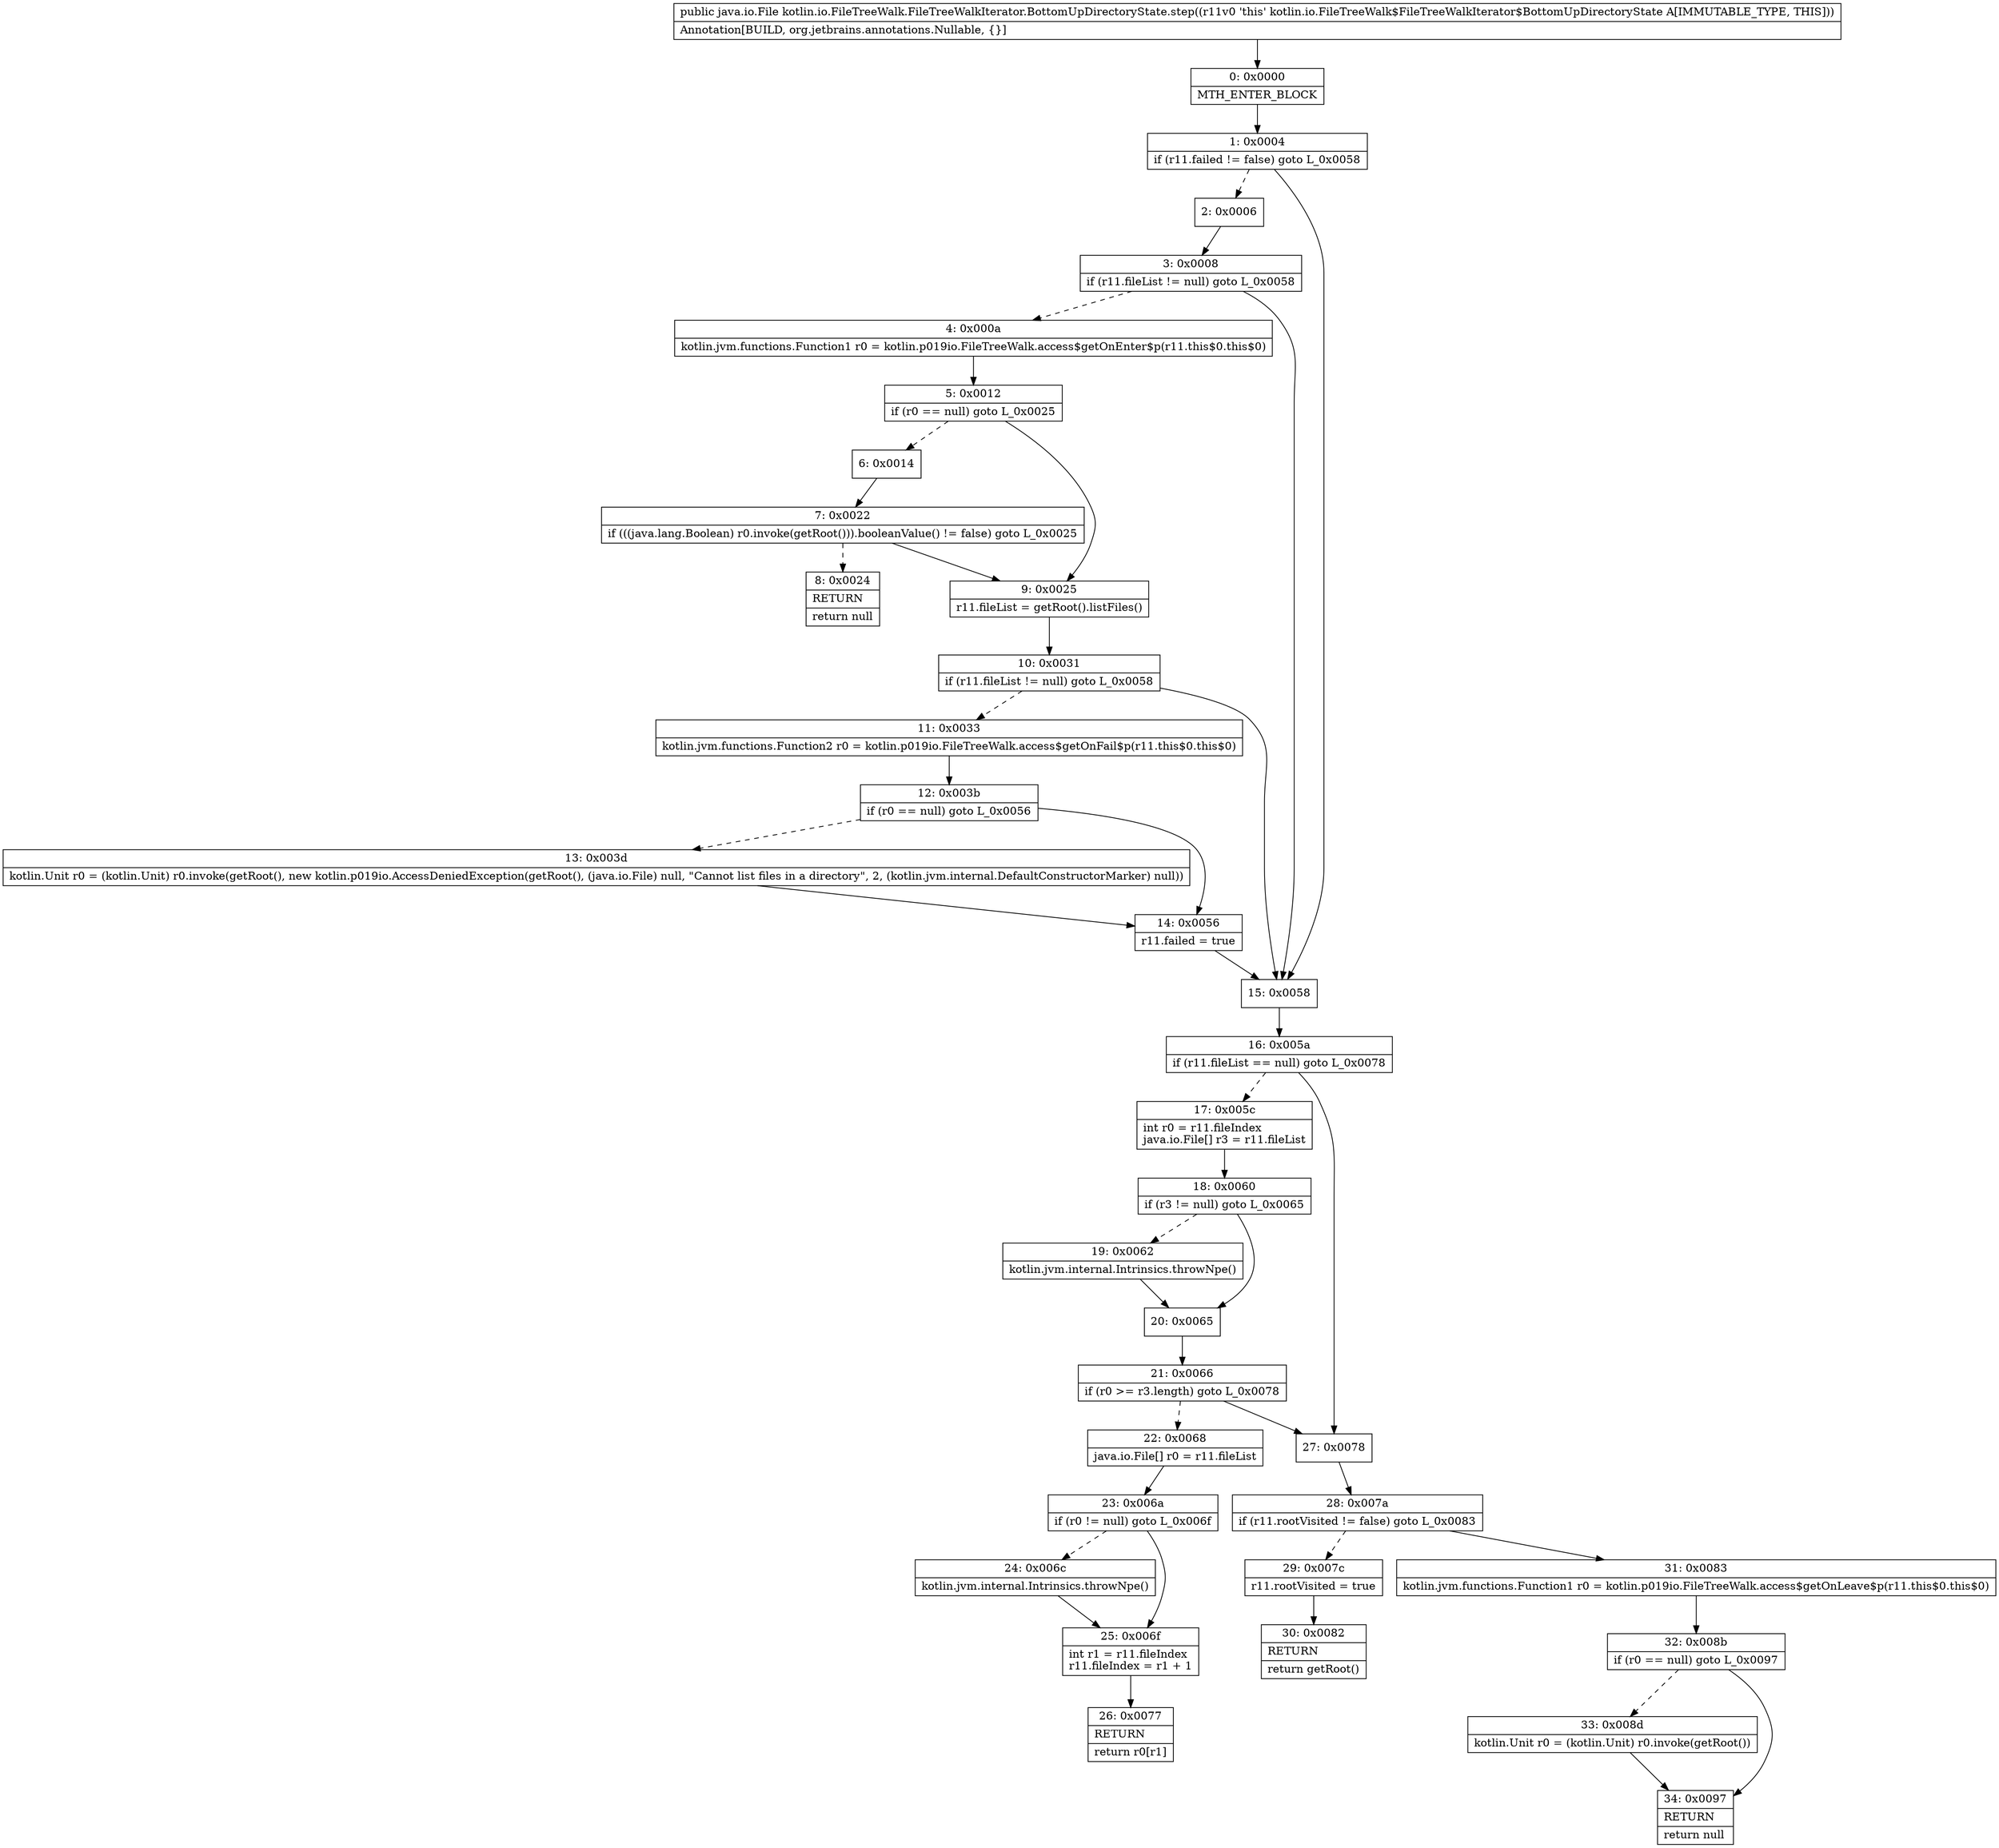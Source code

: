 digraph "CFG forkotlin.io.FileTreeWalk.FileTreeWalkIterator.BottomUpDirectoryState.step()Ljava\/io\/File;" {
Node_0 [shape=record,label="{0\:\ 0x0000|MTH_ENTER_BLOCK\l}"];
Node_1 [shape=record,label="{1\:\ 0x0004|if (r11.failed != false) goto L_0x0058\l}"];
Node_2 [shape=record,label="{2\:\ 0x0006}"];
Node_3 [shape=record,label="{3\:\ 0x0008|if (r11.fileList != null) goto L_0x0058\l}"];
Node_4 [shape=record,label="{4\:\ 0x000a|kotlin.jvm.functions.Function1 r0 = kotlin.p019io.FileTreeWalk.access$getOnEnter$p(r11.this$0.this$0)\l}"];
Node_5 [shape=record,label="{5\:\ 0x0012|if (r0 == null) goto L_0x0025\l}"];
Node_6 [shape=record,label="{6\:\ 0x0014}"];
Node_7 [shape=record,label="{7\:\ 0x0022|if (((java.lang.Boolean) r0.invoke(getRoot())).booleanValue() != false) goto L_0x0025\l}"];
Node_8 [shape=record,label="{8\:\ 0x0024|RETURN\l|return null\l}"];
Node_9 [shape=record,label="{9\:\ 0x0025|r11.fileList = getRoot().listFiles()\l}"];
Node_10 [shape=record,label="{10\:\ 0x0031|if (r11.fileList != null) goto L_0x0058\l}"];
Node_11 [shape=record,label="{11\:\ 0x0033|kotlin.jvm.functions.Function2 r0 = kotlin.p019io.FileTreeWalk.access$getOnFail$p(r11.this$0.this$0)\l}"];
Node_12 [shape=record,label="{12\:\ 0x003b|if (r0 == null) goto L_0x0056\l}"];
Node_13 [shape=record,label="{13\:\ 0x003d|kotlin.Unit r0 = (kotlin.Unit) r0.invoke(getRoot(), new kotlin.p019io.AccessDeniedException(getRoot(), (java.io.File) null, \"Cannot list files in a directory\", 2, (kotlin.jvm.internal.DefaultConstructorMarker) null))\l}"];
Node_14 [shape=record,label="{14\:\ 0x0056|r11.failed = true\l}"];
Node_15 [shape=record,label="{15\:\ 0x0058}"];
Node_16 [shape=record,label="{16\:\ 0x005a|if (r11.fileList == null) goto L_0x0078\l}"];
Node_17 [shape=record,label="{17\:\ 0x005c|int r0 = r11.fileIndex\ljava.io.File[] r3 = r11.fileList\l}"];
Node_18 [shape=record,label="{18\:\ 0x0060|if (r3 != null) goto L_0x0065\l}"];
Node_19 [shape=record,label="{19\:\ 0x0062|kotlin.jvm.internal.Intrinsics.throwNpe()\l}"];
Node_20 [shape=record,label="{20\:\ 0x0065}"];
Node_21 [shape=record,label="{21\:\ 0x0066|if (r0 \>= r3.length) goto L_0x0078\l}"];
Node_22 [shape=record,label="{22\:\ 0x0068|java.io.File[] r0 = r11.fileList\l}"];
Node_23 [shape=record,label="{23\:\ 0x006a|if (r0 != null) goto L_0x006f\l}"];
Node_24 [shape=record,label="{24\:\ 0x006c|kotlin.jvm.internal.Intrinsics.throwNpe()\l}"];
Node_25 [shape=record,label="{25\:\ 0x006f|int r1 = r11.fileIndex\lr11.fileIndex = r1 + 1\l}"];
Node_26 [shape=record,label="{26\:\ 0x0077|RETURN\l|return r0[r1]\l}"];
Node_27 [shape=record,label="{27\:\ 0x0078}"];
Node_28 [shape=record,label="{28\:\ 0x007a|if (r11.rootVisited != false) goto L_0x0083\l}"];
Node_29 [shape=record,label="{29\:\ 0x007c|r11.rootVisited = true\l}"];
Node_30 [shape=record,label="{30\:\ 0x0082|RETURN\l|return getRoot()\l}"];
Node_31 [shape=record,label="{31\:\ 0x0083|kotlin.jvm.functions.Function1 r0 = kotlin.p019io.FileTreeWalk.access$getOnLeave$p(r11.this$0.this$0)\l}"];
Node_32 [shape=record,label="{32\:\ 0x008b|if (r0 == null) goto L_0x0097\l}"];
Node_33 [shape=record,label="{33\:\ 0x008d|kotlin.Unit r0 = (kotlin.Unit) r0.invoke(getRoot())\l}"];
Node_34 [shape=record,label="{34\:\ 0x0097|RETURN\l|return null\l}"];
MethodNode[shape=record,label="{public java.io.File kotlin.io.FileTreeWalk.FileTreeWalkIterator.BottomUpDirectoryState.step((r11v0 'this' kotlin.io.FileTreeWalk$FileTreeWalkIterator$BottomUpDirectoryState A[IMMUTABLE_TYPE, THIS]))  | Annotation[BUILD, org.jetbrains.annotations.Nullable, \{\}]\l}"];
MethodNode -> Node_0;
Node_0 -> Node_1;
Node_1 -> Node_2[style=dashed];
Node_1 -> Node_15;
Node_2 -> Node_3;
Node_3 -> Node_4[style=dashed];
Node_3 -> Node_15;
Node_4 -> Node_5;
Node_5 -> Node_6[style=dashed];
Node_5 -> Node_9;
Node_6 -> Node_7;
Node_7 -> Node_8[style=dashed];
Node_7 -> Node_9;
Node_9 -> Node_10;
Node_10 -> Node_11[style=dashed];
Node_10 -> Node_15;
Node_11 -> Node_12;
Node_12 -> Node_13[style=dashed];
Node_12 -> Node_14;
Node_13 -> Node_14;
Node_14 -> Node_15;
Node_15 -> Node_16;
Node_16 -> Node_17[style=dashed];
Node_16 -> Node_27;
Node_17 -> Node_18;
Node_18 -> Node_19[style=dashed];
Node_18 -> Node_20;
Node_19 -> Node_20;
Node_20 -> Node_21;
Node_21 -> Node_22[style=dashed];
Node_21 -> Node_27;
Node_22 -> Node_23;
Node_23 -> Node_24[style=dashed];
Node_23 -> Node_25;
Node_24 -> Node_25;
Node_25 -> Node_26;
Node_27 -> Node_28;
Node_28 -> Node_29[style=dashed];
Node_28 -> Node_31;
Node_29 -> Node_30;
Node_31 -> Node_32;
Node_32 -> Node_33[style=dashed];
Node_32 -> Node_34;
Node_33 -> Node_34;
}

